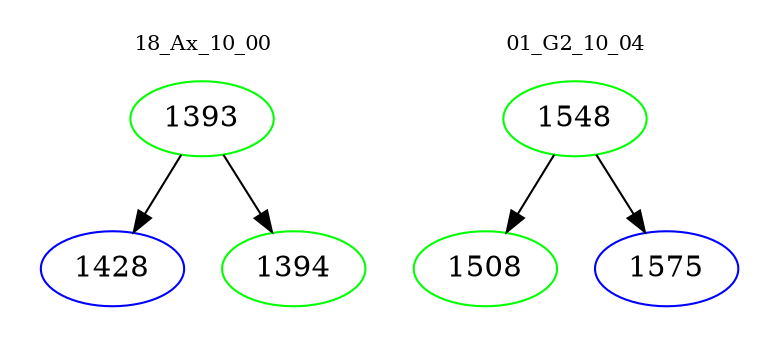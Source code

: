 digraph{
subgraph cluster_0 {
color = white
label = "18_Ax_10_00";
fontsize=10;
T0_1393 [label="1393", color="green"]
T0_1393 -> T0_1428 [color="black"]
T0_1428 [label="1428", color="blue"]
T0_1393 -> T0_1394 [color="black"]
T0_1394 [label="1394", color="green"]
}
subgraph cluster_1 {
color = white
label = "01_G2_10_04";
fontsize=10;
T1_1548 [label="1548", color="green"]
T1_1548 -> T1_1508 [color="black"]
T1_1508 [label="1508", color="green"]
T1_1548 -> T1_1575 [color="black"]
T1_1575 [label="1575", color="blue"]
}
}
